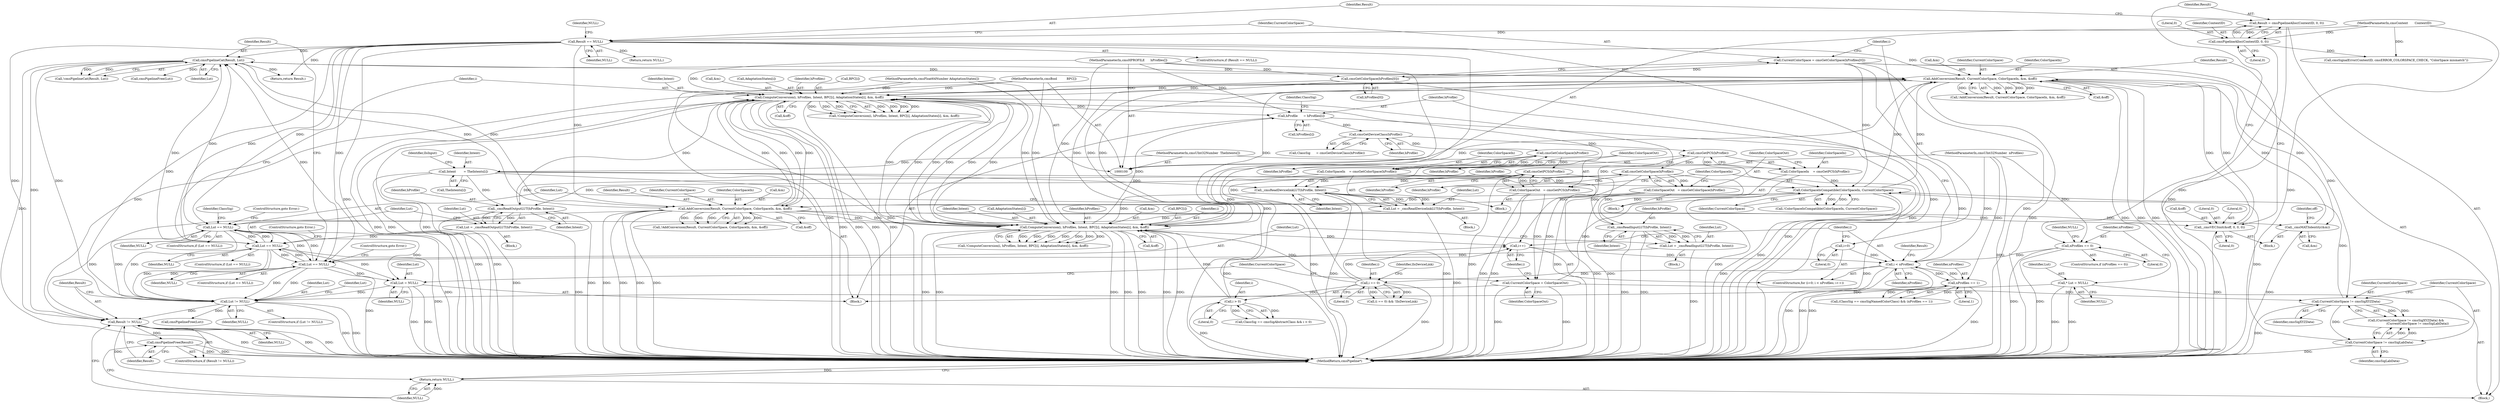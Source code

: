 digraph "0_Little-CMS_fefaaa43c382eee632ea3ad0cfa915335140e1db@pointer" {
"1000386" [label="(Call,Result != NULL)"];
"1000364" [label="(Call,cmsPipelineCat(Result, Lut))"];
"1000298" [label="(Call,AddConversion(Result, CurrentColorSpace, ColorSpaceIn, &m, &off))"];
"1000136" [label="(Call,Result == NULL)"];
"1000129" [label="(Call,Result = cmsPipelineAlloc(ContextID, 0, 0))"];
"1000131" [label="(Call,cmsPipelineAlloc(ContextID, 0, 0))"];
"1000101" [label="(MethodParameterIn,cmsContext       ContextID)"];
"1000229" [label="(Call,ColorSpaceIsCompatible(ColorSpaceIn, CurrentColorSpace))"];
"1000209" [label="(Call,ColorSpaceIn    = cmsGetColorSpace(hProfile))"];
"1000211" [label="(Call,cmsGetColorSpace(hProfile))"];
"1000166" [label="(Call,cmsGetDeviceClass(hProfile))"];
"1000159" [label="(Call,hProfile      = hProfiles[i])"];
"1000336" [label="(Call,ComputeConversion(i, hProfiles, Intent, BPC[i], AdaptationStates[i], &m, &off))"];
"1000179" [label="(Call,i == 0)"];
"1000151" [label="(Call,i < nProfiles)"];
"1000154" [label="(Call,i++)"];
"1000264" [label="(Call,i > 0)"];
"1000270" [label="(Call,ComputeConversion(i, hProfiles, Intent, BPC[i], AdaptationStates[i], &m, &off))"];
"1000143" [label="(Call,cmsGetColorSpace(hProfiles[0]))"];
"1000104" [label="(MethodParameterIn,cmsHPROFILE      hProfiles[])"];
"1000251" [label="(Call,_cmsReadDevicelinkLUT(hProfile, Intent))"];
"1000215" [label="(Call,cmsGetPCS(hProfile))"];
"1000225" [label="(Call,cmsGetColorSpace(hProfile))"];
"1000221" [label="(Call,cmsGetPCS(hProfile))"];
"1000199" [label="(Call,Intent        = TheIntents[i])"];
"1000103" [label="(MethodParameterIn,cmsUInt32Number  TheIntents[])"];
"1000105" [label="(MethodParameterIn,cmsBool          BPC[])"];
"1000106" [label="(MethodParameterIn,cmsFloat64Number AdaptationStates[])"];
"1000353" [label="(Call,AddConversion(Result, CurrentColorSpace, ColorSpaceIn, &m, &off))"];
"1000148" [label="(Call,i=0)"];
"1000124" [label="(Call,nProfiles == 0)"];
"1000102" [label="(MethodParameterIn,cmsUInt32Number  nProfiles)"];
"1000245" [label="(Call,nProfiles == 1)"];
"1000326" [label="(Call,_cmsReadOutputLUT(hProfile, Intent))"];
"1000219" [label="(Call,ColorSpaceIn    = cmsGetPCS(hProfile))"];
"1000141" [label="(Call,CurrentColorSpace = cmsGetColorSpace(hProfiles[0]))"];
"1000193" [label="(Call,CurrentColorSpace != cmsSigXYZData)"];
"1000373" [label="(Call,CurrentColorSpace = ColorSpaceOut)"];
"1000213" [label="(Call,ColorSpaceOut   = cmsGetPCS(hProfile))"];
"1000223" [label="(Call,ColorSpaceOut   = cmsGetColorSpace(hProfile))"];
"1000196" [label="(Call,CurrentColorSpace != cmsSigLabData)"];
"1000287" [label="(Call,_cmsMAT3identity(&m))"];
"1000290" [label="(Call,_cmsVEC3init(&off, 0, 0, 0))"];
"1000330" [label="(Call,Lut == NULL)"];
"1000324" [label="(Call,Lut = _cmsReadOutputLUT(hProfile, Intent))"];
"1000255" [label="(Call,Lut == NULL)"];
"1000249" [label="(Call,Lut = _cmsReadDevicelinkLUT(hProfile, Intent))"];
"1000318" [label="(Call,Lut == NULL)"];
"1000312" [label="(Call,Lut = _cmsReadInputLUT(hProfile, Intent))"];
"1000314" [label="(Call,_cmsReadInputLUT(hProfile, Intent))"];
"1000380" [label="(Call,Lut != NULL)"];
"1000110" [label="(Call,* Lut = NULL)"];
"1000370" [label="(Call,Lut = NULL)"];
"1000389" [label="(Call,cmsPipelineFree(Result))"];
"1000391" [label="(Return,return NULL;)"];
"1000219" [label="(Call,ColorSpaceIn    = cmsGetPCS(hProfile))"];
"1000253" [label="(Identifier,Intent)"];
"1000389" [label="(Call,cmsPipelineFree(Result))"];
"1000129" [label="(Call,Result = cmsPipelineAlloc(ContextID, 0, 0))"];
"1000211" [label="(Call,cmsGetColorSpace(hProfile))"];
"1000264" [label="(Call,i > 0)"];
"1000336" [label="(Call,ComputeConversion(i, hProfiles, Intent, BPC[i], AdaptationStates[i], &m, &off))"];
"1000251" [label="(Call,_cmsReadDevicelinkLUT(hProfile, Intent))"];
"1000246" [label="(Identifier,nProfiles)"];
"1000293" [label="(Literal,0)"];
"1000339" [label="(Identifier,Intent)"];
"1000216" [label="(Identifier,hProfile)"];
"1000325" [label="(Identifier,Lut)"];
"1000160" [label="(Identifier,hProfile)"];
"1000208" [label="(Block,)"];
"1000298" [label="(Call,AddConversion(Result, CurrentColorSpace, ColorSpaceIn, &m, &off))"];
"1000105" [label="(MethodParameterIn,cmsBool          BPC[])"];
"1000392" [label="(Identifier,NULL)"];
"1000132" [label="(Identifier,ContextID)"];
"1000333" [label="(ControlStructure,goto Error;)"];
"1000167" [label="(Identifier,hProfile)"];
"1000201" [label="(Call,TheIntents[i])"];
"1000224" [label="(Identifier,ColorSpaceOut)"];
"1000324" [label="(Call,Lut = _cmsReadOutputLUT(hProfile, Intent))"];
"1000210" [label="(Identifier,ColorSpaceIn)"];
"1000134" [label="(Literal,0)"];
"1000155" [label="(Identifier,i)"];
"1000371" [label="(Identifier,Lut)"];
"1000390" [label="(Identifier,Result)"];
"1000270" [label="(Call,ComputeConversion(i, hProfiles, Intent, BPC[i], AdaptationStates[i], &m, &off))"];
"1000346" [label="(Call,&m)"];
"1000126" [label="(Literal,0)"];
"1000315" [label="(Identifier,hProfile)"];
"1000302" [label="(Call,&m)"];
"1000124" [label="(Call,nProfiles == 0)"];
"1000128" [label="(Identifier,NULL)"];
"1000209" [label="(Call,ColorSpaceIn    = cmsGetColorSpace(hProfile))"];
"1000332" [label="(Identifier,NULL)"];
"1000272" [label="(Identifier,hProfiles)"];
"1000231" [label="(Identifier,CurrentColorSpace)"];
"1000138" [label="(Identifier,NULL)"];
"1000225" [label="(Call,cmsGetColorSpace(hProfile))"];
"1000343" [label="(Call,AdaptationStates[i])"];
"1000331" [label="(Identifier,Lut)"];
"1000257" [label="(Identifier,NULL)"];
"1000112" [label="(Identifier,NULL)"];
"1000338" [label="(Identifier,hProfiles)"];
"1000250" [label="(Identifier,Lut)"];
"1000179" [label="(Call,i == 0)"];
"1000195" [label="(Identifier,cmsSigXYZData)"];
"1000148" [label="(Call,i=0)"];
"1000154" [label="(Call,i++)"];
"1000290" [label="(Call,_cmsVEC3init(&off, 0, 0, 0))"];
"1000151" [label="(Call,i < nProfiles)"];
"1000357" [label="(Call,&m)"];
"1000388" [label="(Identifier,NULL)"];
"1000193" [label="(Call,CurrentColorSpace != cmsSigXYZData)"];
"1000142" [label="(Identifier,CurrentColorSpace)"];
"1000291" [label="(Call,&off)"];
"1000269" [label="(Call,!ComputeConversion(i, hProfiles, Intent, BPC[i], AdaptationStates[i], &m, &off))"];
"1000297" [label="(Call,!AddConversion(Result, CurrentColorSpace, ColorSpaceIn, &m, &off))"];
"1000149" [label="(Identifier,i)"];
"1000311" [label="(Block,)"];
"1000317" [label="(ControlStructure,if (Lut == NULL))"];
"1000381" [label="(Identifier,Lut)"];
"1000294" [label="(Literal,0)"];
"1000374" [label="(Identifier,CurrentColorSpace)"];
"1000387" [label="(Identifier,Result)"];
"1000368" [label="(Call,cmsPipelineFree(Lut))"];
"1000212" [label="(Identifier,hProfile)"];
"1000125" [label="(Identifier,nProfiles)"];
"1000366" [label="(Identifier,Lut)"];
"1000288" [label="(Call,&m)"];
"1000312" [label="(Call,Lut = _cmsReadInputLUT(hProfile, Intent))"];
"1000206" [label="(Identifier,lIsInput)"];
"1000226" [label="(Identifier,hProfile)"];
"1000280" [label="(Call,&m)"];
"1000352" [label="(Call,!AddConversion(Result, CurrentColorSpace, ColorSpaceIn, &m, &off))"];
"1000301" [label="(Identifier,ColorSpaceIn)"];
"1000287" [label="(Call,_cmsMAT3identity(&m))"];
"1000110" [label="(Call,* Lut = NULL)"];
"1000382" [label="(Identifier,NULL)"];
"1000166" [label="(Call,cmsGetDeviceClass(hProfile))"];
"1000354" [label="(Identifier,Result)"];
"1000123" [label="(ControlStructure,if (nProfiles == 0))"];
"1000136" [label="(Call,Result == NULL)"];
"1000299" [label="(Identifier,Result)"];
"1000370" [label="(Call,Lut = NULL)"];
"1000248" [label="(Block,)"];
"1000133" [label="(Literal,0)"];
"1000376" [label="(Return,return Result;)"];
"1000318" [label="(Call,Lut == NULL)"];
"1000197" [label="(Identifier,CurrentColorSpace)"];
"1000108" [label="(Block,)"];
"1000194" [label="(Identifier,CurrentColorSpace)"];
"1000353" [label="(Call,AddConversion(Result, CurrentColorSpace, ColorSpaceIn, &m, &off))"];
"1000214" [label="(Identifier,ColorSpaceOut)"];
"1000335" [label="(Call,!ComputeConversion(i, hProfiles, Intent, BPC[i], AdaptationStates[i], &m, &off))"];
"1000385" [label="(ControlStructure,if (Result != NULL))"];
"1000314" [label="(Call,_cmsReadInputLUT(hProfile, Intent))"];
"1000255" [label="(Call,Lut == NULL)"];
"1000183" [label="(Identifier,lIsDeviceLink)"];
"1000274" [label="(Call,BPC[i])"];
"1000130" [label="(Identifier,Result)"];
"1000271" [label="(Identifier,i)"];
"1000111" [label="(Identifier,Lut)"];
"1000254" [label="(ControlStructure,if (Lut == NULL))"];
"1000165" [label="(Identifier,ClassSig)"];
"1000323" [label="(Block,)"];
"1000282" [label="(Call,&off)"];
"1000295" [label="(Literal,0)"];
"1000286" [label="(Block,)"];
"1000300" [label="(Identifier,CurrentColorSpace)"];
"1000320" [label="(Identifier,NULL)"];
"1000159" [label="(Call,hProfile      = hProfiles[i])"];
"1000266" [label="(Literal,0)"];
"1000328" [label="(Identifier,Intent)"];
"1000379" [label="(ControlStructure,if (Lut != NULL))"];
"1000156" [label="(Block,)"];
"1000363" [label="(Call,!cmsPipelineCat(Result, Lut))"];
"1000273" [label="(Identifier,Intent)"];
"1000326" [label="(Call,_cmsReadOutputLUT(hProfile, Intent))"];
"1000144" [label="(Call,hProfiles[0])"];
"1000380" [label="(Call,Lut != NULL)"];
"1000247" [label="(Literal,1)"];
"1000313" [label="(Identifier,Lut)"];
"1000260" [label="(Call,ClassSig == cmsSigAbstractClass && i > 0)"];
"1000147" [label="(ControlStructure,for (i=0; i < nProfiles; i++))"];
"1000292" [label="(Identifier,off)"];
"1000141" [label="(Call,CurrentColorSpace = cmsGetColorSpace(hProfiles[0]))"];
"1000215" [label="(Call,cmsGetPCS(hProfile))"];
"1000252" [label="(Identifier,hProfile)"];
"1000150" [label="(Literal,0)"];
"1000384" [label="(Identifier,Lut)"];
"1000222" [label="(Identifier,hProfile)"];
"1000355" [label="(Identifier,CurrentColorSpace)"];
"1000373" [label="(Call,CurrentColorSpace = ColorSpaceOut)"];
"1000340" [label="(Call,BPC[i])"];
"1000372" [label="(Identifier,NULL)"];
"1000152" [label="(Identifier,i)"];
"1000327" [label="(Identifier,hProfile)"];
"1000319" [label="(Identifier,Lut)"];
"1000348" [label="(Call,&off)"];
"1000164" [label="(Call,ClassSig      = cmsGetDeviceClass(hProfile))"];
"1000377" [label="(Identifier,Result)"];
"1000137" [label="(Identifier,Result)"];
"1000140" [label="(Identifier,NULL)"];
"1000153" [label="(Identifier,nProfiles)"];
"1000221" [label="(Call,cmsGetPCS(hProfile))"];
"1000316" [label="(Identifier,Intent)"];
"1000199" [label="(Call,Intent        = TheIntents[i])"];
"1000218" [label="(Block,)"];
"1000386" [label="(Call,Result != NULL)"];
"1000213" [label="(Call,ColorSpaceOut   = cmsGetPCS(hProfile))"];
"1000139" [label="(Return,return NULL;)"];
"1000321" [label="(ControlStructure,goto Error;)"];
"1000359" [label="(Call,&off)"];
"1000161" [label="(Call,hProfiles[i])"];
"1000200" [label="(Identifier,Intent)"];
"1000265" [label="(Identifier,i)"];
"1000245" [label="(Call,nProfiles == 1)"];
"1000106" [label="(MethodParameterIn,cmsFloat64Number AdaptationStates[])"];
"1000356" [label="(Identifier,ColorSpaceIn)"];
"1000258" [label="(ControlStructure,goto Error;)"];
"1000230" [label="(Identifier,ColorSpaceIn)"];
"1000262" [label="(Identifier,ClassSig)"];
"1000395" [label="(MethodReturn,cmsPipeline*)"];
"1000364" [label="(Call,cmsPipelineCat(Result, Lut))"];
"1000143" [label="(Call,cmsGetColorSpace(hProfiles[0]))"];
"1000180" [label="(Identifier,i)"];
"1000103" [label="(MethodParameterIn,cmsUInt32Number  TheIntents[])"];
"1000256" [label="(Identifier,Lut)"];
"1000104" [label="(MethodParameterIn,cmsHPROFILE      hProfiles[])"];
"1000102" [label="(MethodParameterIn,cmsUInt32Number  nProfiles)"];
"1000241" [label="(Call,(ClassSig == cmsSigNamedColorClass) && (nProfiles == 1))"];
"1000220" [label="(Identifier,ColorSpaceIn)"];
"1000135" [label="(ControlStructure,if (Result == NULL))"];
"1000181" [label="(Literal,0)"];
"1000233" [label="(Call,cmsSignalError(ContextID, cmsERROR_COLORSPACE_CHECK, \"ColorSpace mismatch\"))"];
"1000198" [label="(Identifier,cmsSigLabData)"];
"1000391" [label="(Return,return NULL;)"];
"1000383" [label="(Call,cmsPipelineFree(Lut))"];
"1000304" [label="(Call,&off)"];
"1000228" [label="(Call,!ColorSpaceIsCompatible(ColorSpaceIn, CurrentColorSpace))"];
"1000196" [label="(Call,CurrentColorSpace != cmsSigLabData)"];
"1000192" [label="(Call,(CurrentColorSpace != cmsSigXYZData) &&\n                        (CurrentColorSpace != cmsSigLabData))"];
"1000223" [label="(Call,ColorSpaceOut   = cmsGetColorSpace(hProfile))"];
"1000329" [label="(ControlStructure,if (Lut == NULL))"];
"1000365" [label="(Identifier,Result)"];
"1000330" [label="(Call,Lut == NULL)"];
"1000178" [label="(Call,(i == 0) && !lIsDeviceLink)"];
"1000375" [label="(Identifier,ColorSpaceOut)"];
"1000131" [label="(Call,cmsPipelineAlloc(ContextID, 0, 0))"];
"1000101" [label="(MethodParameterIn,cmsContext       ContextID)"];
"1000337" [label="(Identifier,i)"];
"1000249" [label="(Call,Lut = _cmsReadDevicelinkLUT(hProfile, Intent))"];
"1000277" [label="(Call,AdaptationStates[i])"];
"1000229" [label="(Call,ColorSpaceIsCompatible(ColorSpaceIn, CurrentColorSpace))"];
"1000386" -> "1000385"  [label="AST: "];
"1000386" -> "1000388"  [label="CFG: "];
"1000387" -> "1000386"  [label="AST: "];
"1000388" -> "1000386"  [label="AST: "];
"1000390" -> "1000386"  [label="CFG: "];
"1000392" -> "1000386"  [label="CFG: "];
"1000386" -> "1000395"  [label="DDG: "];
"1000386" -> "1000395"  [label="DDG: "];
"1000386" -> "1000395"  [label="DDG: "];
"1000364" -> "1000386"  [label="DDG: "];
"1000298" -> "1000386"  [label="DDG: "];
"1000353" -> "1000386"  [label="DDG: "];
"1000136" -> "1000386"  [label="DDG: "];
"1000380" -> "1000386"  [label="DDG: "];
"1000386" -> "1000389"  [label="DDG: "];
"1000386" -> "1000391"  [label="DDG: "];
"1000364" -> "1000363"  [label="AST: "];
"1000364" -> "1000366"  [label="CFG: "];
"1000365" -> "1000364"  [label="AST: "];
"1000366" -> "1000364"  [label="AST: "];
"1000363" -> "1000364"  [label="CFG: "];
"1000364" -> "1000395"  [label="DDG: "];
"1000364" -> "1000298"  [label="DDG: "];
"1000364" -> "1000353"  [label="DDG: "];
"1000364" -> "1000363"  [label="DDG: "];
"1000364" -> "1000363"  [label="DDG: "];
"1000298" -> "1000364"  [label="DDG: "];
"1000353" -> "1000364"  [label="DDG: "];
"1000136" -> "1000364"  [label="DDG: "];
"1000330" -> "1000364"  [label="DDG: "];
"1000318" -> "1000364"  [label="DDG: "];
"1000255" -> "1000364"  [label="DDG: "];
"1000364" -> "1000368"  [label="DDG: "];
"1000364" -> "1000376"  [label="DDG: "];
"1000364" -> "1000380"  [label="DDG: "];
"1000298" -> "1000297"  [label="AST: "];
"1000298" -> "1000304"  [label="CFG: "];
"1000299" -> "1000298"  [label="AST: "];
"1000300" -> "1000298"  [label="AST: "];
"1000301" -> "1000298"  [label="AST: "];
"1000302" -> "1000298"  [label="AST: "];
"1000304" -> "1000298"  [label="AST: "];
"1000297" -> "1000298"  [label="CFG: "];
"1000298" -> "1000395"  [label="DDG: "];
"1000298" -> "1000395"  [label="DDG: "];
"1000298" -> "1000395"  [label="DDG: "];
"1000298" -> "1000395"  [label="DDG: "];
"1000298" -> "1000270"  [label="DDG: "];
"1000298" -> "1000270"  [label="DDG: "];
"1000298" -> "1000287"  [label="DDG: "];
"1000298" -> "1000290"  [label="DDG: "];
"1000298" -> "1000297"  [label="DDG: "];
"1000298" -> "1000297"  [label="DDG: "];
"1000298" -> "1000297"  [label="DDG: "];
"1000298" -> "1000297"  [label="DDG: "];
"1000298" -> "1000297"  [label="DDG: "];
"1000136" -> "1000298"  [label="DDG: "];
"1000229" -> "1000298"  [label="DDG: "];
"1000229" -> "1000298"  [label="DDG: "];
"1000270" -> "1000298"  [label="DDG: "];
"1000270" -> "1000298"  [label="DDG: "];
"1000287" -> "1000298"  [label="DDG: "];
"1000290" -> "1000298"  [label="DDG: "];
"1000298" -> "1000336"  [label="DDG: "];
"1000298" -> "1000336"  [label="DDG: "];
"1000136" -> "1000135"  [label="AST: "];
"1000136" -> "1000138"  [label="CFG: "];
"1000137" -> "1000136"  [label="AST: "];
"1000138" -> "1000136"  [label="AST: "];
"1000140" -> "1000136"  [label="CFG: "];
"1000142" -> "1000136"  [label="CFG: "];
"1000136" -> "1000395"  [label="DDG: "];
"1000136" -> "1000395"  [label="DDG: "];
"1000136" -> "1000395"  [label="DDG: "];
"1000129" -> "1000136"  [label="DDG: "];
"1000136" -> "1000139"  [label="DDG: "];
"1000136" -> "1000255"  [label="DDG: "];
"1000136" -> "1000318"  [label="DDG: "];
"1000136" -> "1000330"  [label="DDG: "];
"1000136" -> "1000353"  [label="DDG: "];
"1000136" -> "1000376"  [label="DDG: "];
"1000136" -> "1000380"  [label="DDG: "];
"1000129" -> "1000108"  [label="AST: "];
"1000129" -> "1000131"  [label="CFG: "];
"1000130" -> "1000129"  [label="AST: "];
"1000131" -> "1000129"  [label="AST: "];
"1000137" -> "1000129"  [label="CFG: "];
"1000129" -> "1000395"  [label="DDG: "];
"1000131" -> "1000129"  [label="DDG: "];
"1000131" -> "1000129"  [label="DDG: "];
"1000131" -> "1000134"  [label="CFG: "];
"1000132" -> "1000131"  [label="AST: "];
"1000133" -> "1000131"  [label="AST: "];
"1000134" -> "1000131"  [label="AST: "];
"1000131" -> "1000395"  [label="DDG: "];
"1000101" -> "1000131"  [label="DDG: "];
"1000131" -> "1000233"  [label="DDG: "];
"1000101" -> "1000100"  [label="AST: "];
"1000101" -> "1000395"  [label="DDG: "];
"1000101" -> "1000233"  [label="DDG: "];
"1000229" -> "1000228"  [label="AST: "];
"1000229" -> "1000231"  [label="CFG: "];
"1000230" -> "1000229"  [label="AST: "];
"1000231" -> "1000229"  [label="AST: "];
"1000228" -> "1000229"  [label="CFG: "];
"1000229" -> "1000395"  [label="DDG: "];
"1000229" -> "1000395"  [label="DDG: "];
"1000229" -> "1000228"  [label="DDG: "];
"1000229" -> "1000228"  [label="DDG: "];
"1000209" -> "1000229"  [label="DDG: "];
"1000219" -> "1000229"  [label="DDG: "];
"1000141" -> "1000229"  [label="DDG: "];
"1000193" -> "1000229"  [label="DDG: "];
"1000196" -> "1000229"  [label="DDG: "];
"1000373" -> "1000229"  [label="DDG: "];
"1000229" -> "1000353"  [label="DDG: "];
"1000229" -> "1000353"  [label="DDG: "];
"1000209" -> "1000208"  [label="AST: "];
"1000209" -> "1000211"  [label="CFG: "];
"1000210" -> "1000209"  [label="AST: "];
"1000211" -> "1000209"  [label="AST: "];
"1000214" -> "1000209"  [label="CFG: "];
"1000209" -> "1000395"  [label="DDG: "];
"1000211" -> "1000209"  [label="DDG: "];
"1000211" -> "1000212"  [label="CFG: "];
"1000212" -> "1000211"  [label="AST: "];
"1000166" -> "1000211"  [label="DDG: "];
"1000211" -> "1000215"  [label="DDG: "];
"1000166" -> "1000164"  [label="AST: "];
"1000166" -> "1000167"  [label="CFG: "];
"1000167" -> "1000166"  [label="AST: "];
"1000164" -> "1000166"  [label="CFG: "];
"1000166" -> "1000164"  [label="DDG: "];
"1000159" -> "1000166"  [label="DDG: "];
"1000166" -> "1000221"  [label="DDG: "];
"1000159" -> "1000156"  [label="AST: "];
"1000159" -> "1000161"  [label="CFG: "];
"1000160" -> "1000159"  [label="AST: "];
"1000161" -> "1000159"  [label="AST: "];
"1000165" -> "1000159"  [label="CFG: "];
"1000159" -> "1000395"  [label="DDG: "];
"1000336" -> "1000159"  [label="DDG: "];
"1000270" -> "1000159"  [label="DDG: "];
"1000104" -> "1000159"  [label="DDG: "];
"1000336" -> "1000335"  [label="AST: "];
"1000336" -> "1000348"  [label="CFG: "];
"1000337" -> "1000336"  [label="AST: "];
"1000338" -> "1000336"  [label="AST: "];
"1000339" -> "1000336"  [label="AST: "];
"1000340" -> "1000336"  [label="AST: "];
"1000343" -> "1000336"  [label="AST: "];
"1000346" -> "1000336"  [label="AST: "];
"1000348" -> "1000336"  [label="AST: "];
"1000335" -> "1000336"  [label="CFG: "];
"1000336" -> "1000395"  [label="DDG: "];
"1000336" -> "1000395"  [label="DDG: "];
"1000336" -> "1000395"  [label="DDG: "];
"1000336" -> "1000395"  [label="DDG: "];
"1000336" -> "1000395"  [label="DDG: "];
"1000336" -> "1000395"  [label="DDG: "];
"1000336" -> "1000395"  [label="DDG: "];
"1000336" -> "1000154"  [label="DDG: "];
"1000336" -> "1000270"  [label="DDG: "];
"1000336" -> "1000270"  [label="DDG: "];
"1000336" -> "1000270"  [label="DDG: "];
"1000336" -> "1000335"  [label="DDG: "];
"1000336" -> "1000335"  [label="DDG: "];
"1000336" -> "1000335"  [label="DDG: "];
"1000336" -> "1000335"  [label="DDG: "];
"1000336" -> "1000335"  [label="DDG: "];
"1000336" -> "1000335"  [label="DDG: "];
"1000336" -> "1000335"  [label="DDG: "];
"1000179" -> "1000336"  [label="DDG: "];
"1000143" -> "1000336"  [label="DDG: "];
"1000270" -> "1000336"  [label="DDG: "];
"1000270" -> "1000336"  [label="DDG: "];
"1000270" -> "1000336"  [label="DDG: "];
"1000104" -> "1000336"  [label="DDG: "];
"1000326" -> "1000336"  [label="DDG: "];
"1000105" -> "1000336"  [label="DDG: "];
"1000106" -> "1000336"  [label="DDG: "];
"1000353" -> "1000336"  [label="DDG: "];
"1000353" -> "1000336"  [label="DDG: "];
"1000336" -> "1000353"  [label="DDG: "];
"1000336" -> "1000353"  [label="DDG: "];
"1000179" -> "1000178"  [label="AST: "];
"1000179" -> "1000181"  [label="CFG: "];
"1000180" -> "1000179"  [label="AST: "];
"1000181" -> "1000179"  [label="AST: "];
"1000183" -> "1000179"  [label="CFG: "];
"1000178" -> "1000179"  [label="CFG: "];
"1000179" -> "1000395"  [label="DDG: "];
"1000179" -> "1000154"  [label="DDG: "];
"1000179" -> "1000178"  [label="DDG: "];
"1000179" -> "1000178"  [label="DDG: "];
"1000151" -> "1000179"  [label="DDG: "];
"1000179" -> "1000264"  [label="DDG: "];
"1000179" -> "1000270"  [label="DDG: "];
"1000151" -> "1000147"  [label="AST: "];
"1000151" -> "1000153"  [label="CFG: "];
"1000152" -> "1000151"  [label="AST: "];
"1000153" -> "1000151"  [label="AST: "];
"1000160" -> "1000151"  [label="CFG: "];
"1000377" -> "1000151"  [label="CFG: "];
"1000151" -> "1000395"  [label="DDG: "];
"1000151" -> "1000395"  [label="DDG: "];
"1000151" -> "1000395"  [label="DDG: "];
"1000154" -> "1000151"  [label="DDG: "];
"1000148" -> "1000151"  [label="DDG: "];
"1000124" -> "1000151"  [label="DDG: "];
"1000245" -> "1000151"  [label="DDG: "];
"1000102" -> "1000151"  [label="DDG: "];
"1000151" -> "1000245"  [label="DDG: "];
"1000154" -> "1000147"  [label="AST: "];
"1000154" -> "1000155"  [label="CFG: "];
"1000155" -> "1000154"  [label="AST: "];
"1000152" -> "1000154"  [label="CFG: "];
"1000264" -> "1000154"  [label="DDG: "];
"1000270" -> "1000154"  [label="DDG: "];
"1000264" -> "1000260"  [label="AST: "];
"1000264" -> "1000266"  [label="CFG: "];
"1000265" -> "1000264"  [label="AST: "];
"1000266" -> "1000264"  [label="AST: "];
"1000260" -> "1000264"  [label="CFG: "];
"1000264" -> "1000395"  [label="DDG: "];
"1000264" -> "1000260"  [label="DDG: "];
"1000264" -> "1000260"  [label="DDG: "];
"1000264" -> "1000270"  [label="DDG: "];
"1000270" -> "1000269"  [label="AST: "];
"1000270" -> "1000282"  [label="CFG: "];
"1000271" -> "1000270"  [label="AST: "];
"1000272" -> "1000270"  [label="AST: "];
"1000273" -> "1000270"  [label="AST: "];
"1000274" -> "1000270"  [label="AST: "];
"1000277" -> "1000270"  [label="AST: "];
"1000280" -> "1000270"  [label="AST: "];
"1000282" -> "1000270"  [label="AST: "];
"1000269" -> "1000270"  [label="CFG: "];
"1000270" -> "1000395"  [label="DDG: "];
"1000270" -> "1000395"  [label="DDG: "];
"1000270" -> "1000395"  [label="DDG: "];
"1000270" -> "1000395"  [label="DDG: "];
"1000270" -> "1000395"  [label="DDG: "];
"1000270" -> "1000395"  [label="DDG: "];
"1000270" -> "1000395"  [label="DDG: "];
"1000270" -> "1000269"  [label="DDG: "];
"1000270" -> "1000269"  [label="DDG: "];
"1000270" -> "1000269"  [label="DDG: "];
"1000270" -> "1000269"  [label="DDG: "];
"1000270" -> "1000269"  [label="DDG: "];
"1000270" -> "1000269"  [label="DDG: "];
"1000270" -> "1000269"  [label="DDG: "];
"1000143" -> "1000270"  [label="DDG: "];
"1000104" -> "1000270"  [label="DDG: "];
"1000251" -> "1000270"  [label="DDG: "];
"1000105" -> "1000270"  [label="DDG: "];
"1000106" -> "1000270"  [label="DDG: "];
"1000353" -> "1000270"  [label="DDG: "];
"1000353" -> "1000270"  [label="DDG: "];
"1000143" -> "1000141"  [label="AST: "];
"1000143" -> "1000144"  [label="CFG: "];
"1000144" -> "1000143"  [label="AST: "];
"1000141" -> "1000143"  [label="CFG: "];
"1000143" -> "1000395"  [label="DDG: "];
"1000143" -> "1000141"  [label="DDG: "];
"1000104" -> "1000143"  [label="DDG: "];
"1000104" -> "1000100"  [label="AST: "];
"1000104" -> "1000395"  [label="DDG: "];
"1000251" -> "1000249"  [label="AST: "];
"1000251" -> "1000253"  [label="CFG: "];
"1000252" -> "1000251"  [label="AST: "];
"1000253" -> "1000251"  [label="AST: "];
"1000249" -> "1000251"  [label="CFG: "];
"1000251" -> "1000395"  [label="DDG: "];
"1000251" -> "1000395"  [label="DDG: "];
"1000251" -> "1000249"  [label="DDG: "];
"1000251" -> "1000249"  [label="DDG: "];
"1000215" -> "1000251"  [label="DDG: "];
"1000225" -> "1000251"  [label="DDG: "];
"1000199" -> "1000251"  [label="DDG: "];
"1000215" -> "1000213"  [label="AST: "];
"1000215" -> "1000216"  [label="CFG: "];
"1000216" -> "1000215"  [label="AST: "];
"1000213" -> "1000215"  [label="CFG: "];
"1000215" -> "1000395"  [label="DDG: "];
"1000215" -> "1000213"  [label="DDG: "];
"1000215" -> "1000314"  [label="DDG: "];
"1000215" -> "1000326"  [label="DDG: "];
"1000225" -> "1000223"  [label="AST: "];
"1000225" -> "1000226"  [label="CFG: "];
"1000226" -> "1000225"  [label="AST: "];
"1000223" -> "1000225"  [label="CFG: "];
"1000225" -> "1000395"  [label="DDG: "];
"1000225" -> "1000223"  [label="DDG: "];
"1000221" -> "1000225"  [label="DDG: "];
"1000225" -> "1000314"  [label="DDG: "];
"1000225" -> "1000326"  [label="DDG: "];
"1000221" -> "1000219"  [label="AST: "];
"1000221" -> "1000222"  [label="CFG: "];
"1000222" -> "1000221"  [label="AST: "];
"1000219" -> "1000221"  [label="CFG: "];
"1000221" -> "1000219"  [label="DDG: "];
"1000199" -> "1000156"  [label="AST: "];
"1000199" -> "1000201"  [label="CFG: "];
"1000200" -> "1000199"  [label="AST: "];
"1000201" -> "1000199"  [label="AST: "];
"1000206" -> "1000199"  [label="CFG: "];
"1000199" -> "1000395"  [label="DDG: "];
"1000199" -> "1000395"  [label="DDG: "];
"1000103" -> "1000199"  [label="DDG: "];
"1000199" -> "1000314"  [label="DDG: "];
"1000199" -> "1000326"  [label="DDG: "];
"1000103" -> "1000100"  [label="AST: "];
"1000103" -> "1000395"  [label="DDG: "];
"1000105" -> "1000100"  [label="AST: "];
"1000105" -> "1000395"  [label="DDG: "];
"1000106" -> "1000100"  [label="AST: "];
"1000106" -> "1000395"  [label="DDG: "];
"1000353" -> "1000352"  [label="AST: "];
"1000353" -> "1000359"  [label="CFG: "];
"1000354" -> "1000353"  [label="AST: "];
"1000355" -> "1000353"  [label="AST: "];
"1000356" -> "1000353"  [label="AST: "];
"1000357" -> "1000353"  [label="AST: "];
"1000359" -> "1000353"  [label="AST: "];
"1000352" -> "1000353"  [label="CFG: "];
"1000353" -> "1000395"  [label="DDG: "];
"1000353" -> "1000395"  [label="DDG: "];
"1000353" -> "1000395"  [label="DDG: "];
"1000353" -> "1000395"  [label="DDG: "];
"1000353" -> "1000287"  [label="DDG: "];
"1000353" -> "1000290"  [label="DDG: "];
"1000353" -> "1000352"  [label="DDG: "];
"1000353" -> "1000352"  [label="DDG: "];
"1000353" -> "1000352"  [label="DDG: "];
"1000353" -> "1000352"  [label="DDG: "];
"1000353" -> "1000352"  [label="DDG: "];
"1000148" -> "1000147"  [label="AST: "];
"1000148" -> "1000150"  [label="CFG: "];
"1000149" -> "1000148"  [label="AST: "];
"1000150" -> "1000148"  [label="AST: "];
"1000152" -> "1000148"  [label="CFG: "];
"1000124" -> "1000123"  [label="AST: "];
"1000124" -> "1000126"  [label="CFG: "];
"1000125" -> "1000124"  [label="AST: "];
"1000126" -> "1000124"  [label="AST: "];
"1000128" -> "1000124"  [label="CFG: "];
"1000130" -> "1000124"  [label="CFG: "];
"1000124" -> "1000395"  [label="DDG: "];
"1000124" -> "1000395"  [label="DDG: "];
"1000102" -> "1000124"  [label="DDG: "];
"1000102" -> "1000100"  [label="AST: "];
"1000102" -> "1000395"  [label="DDG: "];
"1000102" -> "1000245"  [label="DDG: "];
"1000245" -> "1000241"  [label="AST: "];
"1000245" -> "1000247"  [label="CFG: "];
"1000246" -> "1000245"  [label="AST: "];
"1000247" -> "1000245"  [label="AST: "];
"1000241" -> "1000245"  [label="CFG: "];
"1000245" -> "1000395"  [label="DDG: "];
"1000245" -> "1000241"  [label="DDG: "];
"1000245" -> "1000241"  [label="DDG: "];
"1000326" -> "1000324"  [label="AST: "];
"1000326" -> "1000328"  [label="CFG: "];
"1000327" -> "1000326"  [label="AST: "];
"1000328" -> "1000326"  [label="AST: "];
"1000324" -> "1000326"  [label="CFG: "];
"1000326" -> "1000395"  [label="DDG: "];
"1000326" -> "1000395"  [label="DDG: "];
"1000326" -> "1000324"  [label="DDG: "];
"1000326" -> "1000324"  [label="DDG: "];
"1000219" -> "1000218"  [label="AST: "];
"1000220" -> "1000219"  [label="AST: "];
"1000224" -> "1000219"  [label="CFG: "];
"1000219" -> "1000395"  [label="DDG: "];
"1000141" -> "1000108"  [label="AST: "];
"1000142" -> "1000141"  [label="AST: "];
"1000149" -> "1000141"  [label="CFG: "];
"1000141" -> "1000395"  [label="DDG: "];
"1000141" -> "1000395"  [label="DDG: "];
"1000141" -> "1000193"  [label="DDG: "];
"1000193" -> "1000192"  [label="AST: "];
"1000193" -> "1000195"  [label="CFG: "];
"1000194" -> "1000193"  [label="AST: "];
"1000195" -> "1000193"  [label="AST: "];
"1000197" -> "1000193"  [label="CFG: "];
"1000192" -> "1000193"  [label="CFG: "];
"1000193" -> "1000395"  [label="DDG: "];
"1000193" -> "1000192"  [label="DDG: "];
"1000193" -> "1000192"  [label="DDG: "];
"1000373" -> "1000193"  [label="DDG: "];
"1000193" -> "1000196"  [label="DDG: "];
"1000373" -> "1000156"  [label="AST: "];
"1000373" -> "1000375"  [label="CFG: "];
"1000374" -> "1000373"  [label="AST: "];
"1000375" -> "1000373"  [label="AST: "];
"1000155" -> "1000373"  [label="CFG: "];
"1000373" -> "1000395"  [label="DDG: "];
"1000373" -> "1000395"  [label="DDG: "];
"1000213" -> "1000373"  [label="DDG: "];
"1000223" -> "1000373"  [label="DDG: "];
"1000213" -> "1000208"  [label="AST: "];
"1000214" -> "1000213"  [label="AST: "];
"1000230" -> "1000213"  [label="CFG: "];
"1000213" -> "1000395"  [label="DDG: "];
"1000213" -> "1000395"  [label="DDG: "];
"1000223" -> "1000218"  [label="AST: "];
"1000224" -> "1000223"  [label="AST: "];
"1000230" -> "1000223"  [label="CFG: "];
"1000223" -> "1000395"  [label="DDG: "];
"1000223" -> "1000395"  [label="DDG: "];
"1000196" -> "1000192"  [label="AST: "];
"1000196" -> "1000198"  [label="CFG: "];
"1000197" -> "1000196"  [label="AST: "];
"1000198" -> "1000196"  [label="AST: "];
"1000192" -> "1000196"  [label="CFG: "];
"1000196" -> "1000395"  [label="DDG: "];
"1000196" -> "1000192"  [label="DDG: "];
"1000196" -> "1000192"  [label="DDG: "];
"1000287" -> "1000286"  [label="AST: "];
"1000287" -> "1000288"  [label="CFG: "];
"1000288" -> "1000287"  [label="AST: "];
"1000292" -> "1000287"  [label="CFG: "];
"1000287" -> "1000395"  [label="DDG: "];
"1000290" -> "1000286"  [label="AST: "];
"1000290" -> "1000295"  [label="CFG: "];
"1000291" -> "1000290"  [label="AST: "];
"1000293" -> "1000290"  [label="AST: "];
"1000294" -> "1000290"  [label="AST: "];
"1000295" -> "1000290"  [label="AST: "];
"1000299" -> "1000290"  [label="CFG: "];
"1000290" -> "1000395"  [label="DDG: "];
"1000330" -> "1000329"  [label="AST: "];
"1000330" -> "1000332"  [label="CFG: "];
"1000331" -> "1000330"  [label="AST: "];
"1000332" -> "1000330"  [label="AST: "];
"1000333" -> "1000330"  [label="CFG: "];
"1000337" -> "1000330"  [label="CFG: "];
"1000330" -> "1000395"  [label="DDG: "];
"1000330" -> "1000255"  [label="DDG: "];
"1000330" -> "1000318"  [label="DDG: "];
"1000324" -> "1000330"  [label="DDG: "];
"1000255" -> "1000330"  [label="DDG: "];
"1000318" -> "1000330"  [label="DDG: "];
"1000330" -> "1000370"  [label="DDG: "];
"1000330" -> "1000380"  [label="DDG: "];
"1000330" -> "1000380"  [label="DDG: "];
"1000324" -> "1000323"  [label="AST: "];
"1000325" -> "1000324"  [label="AST: "];
"1000331" -> "1000324"  [label="CFG: "];
"1000324" -> "1000395"  [label="DDG: "];
"1000255" -> "1000254"  [label="AST: "];
"1000255" -> "1000257"  [label="CFG: "];
"1000256" -> "1000255"  [label="AST: "];
"1000257" -> "1000255"  [label="AST: "];
"1000258" -> "1000255"  [label="CFG: "];
"1000262" -> "1000255"  [label="CFG: "];
"1000255" -> "1000395"  [label="DDG: "];
"1000249" -> "1000255"  [label="DDG: "];
"1000318" -> "1000255"  [label="DDG: "];
"1000255" -> "1000318"  [label="DDG: "];
"1000255" -> "1000370"  [label="DDG: "];
"1000255" -> "1000380"  [label="DDG: "];
"1000255" -> "1000380"  [label="DDG: "];
"1000249" -> "1000248"  [label="AST: "];
"1000250" -> "1000249"  [label="AST: "];
"1000256" -> "1000249"  [label="CFG: "];
"1000249" -> "1000395"  [label="DDG: "];
"1000318" -> "1000317"  [label="AST: "];
"1000318" -> "1000320"  [label="CFG: "];
"1000319" -> "1000318"  [label="AST: "];
"1000320" -> "1000318"  [label="AST: "];
"1000321" -> "1000318"  [label="CFG: "];
"1000365" -> "1000318"  [label="CFG: "];
"1000318" -> "1000395"  [label="DDG: "];
"1000312" -> "1000318"  [label="DDG: "];
"1000318" -> "1000370"  [label="DDG: "];
"1000318" -> "1000380"  [label="DDG: "];
"1000318" -> "1000380"  [label="DDG: "];
"1000312" -> "1000311"  [label="AST: "];
"1000312" -> "1000314"  [label="CFG: "];
"1000313" -> "1000312"  [label="AST: "];
"1000314" -> "1000312"  [label="AST: "];
"1000319" -> "1000312"  [label="CFG: "];
"1000312" -> "1000395"  [label="DDG: "];
"1000314" -> "1000312"  [label="DDG: "];
"1000314" -> "1000312"  [label="DDG: "];
"1000314" -> "1000316"  [label="CFG: "];
"1000315" -> "1000314"  [label="AST: "];
"1000316" -> "1000314"  [label="AST: "];
"1000314" -> "1000395"  [label="DDG: "];
"1000314" -> "1000395"  [label="DDG: "];
"1000380" -> "1000379"  [label="AST: "];
"1000380" -> "1000382"  [label="CFG: "];
"1000381" -> "1000380"  [label="AST: "];
"1000382" -> "1000380"  [label="AST: "];
"1000384" -> "1000380"  [label="CFG: "];
"1000387" -> "1000380"  [label="CFG: "];
"1000380" -> "1000395"  [label="DDG: "];
"1000380" -> "1000395"  [label="DDG: "];
"1000110" -> "1000380"  [label="DDG: "];
"1000370" -> "1000380"  [label="DDG: "];
"1000380" -> "1000383"  [label="DDG: "];
"1000110" -> "1000108"  [label="AST: "];
"1000110" -> "1000112"  [label="CFG: "];
"1000111" -> "1000110"  [label="AST: "];
"1000112" -> "1000110"  [label="AST: "];
"1000125" -> "1000110"  [label="CFG: "];
"1000110" -> "1000395"  [label="DDG: "];
"1000110" -> "1000395"  [label="DDG: "];
"1000370" -> "1000156"  [label="AST: "];
"1000370" -> "1000372"  [label="CFG: "];
"1000371" -> "1000370"  [label="AST: "];
"1000372" -> "1000370"  [label="AST: "];
"1000374" -> "1000370"  [label="CFG: "];
"1000370" -> "1000395"  [label="DDG: "];
"1000370" -> "1000395"  [label="DDG: "];
"1000389" -> "1000385"  [label="AST: "];
"1000389" -> "1000390"  [label="CFG: "];
"1000390" -> "1000389"  [label="AST: "];
"1000392" -> "1000389"  [label="CFG: "];
"1000389" -> "1000395"  [label="DDG: "];
"1000389" -> "1000395"  [label="DDG: "];
"1000391" -> "1000108"  [label="AST: "];
"1000391" -> "1000392"  [label="CFG: "];
"1000392" -> "1000391"  [label="AST: "];
"1000395" -> "1000391"  [label="CFG: "];
"1000391" -> "1000395"  [label="DDG: "];
"1000392" -> "1000391"  [label="DDG: "];
}
